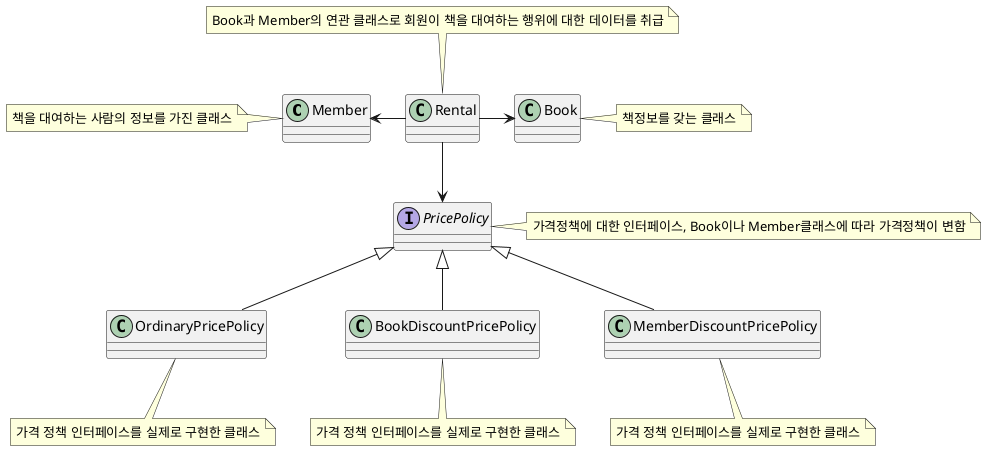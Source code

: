 @startuml
class Member
note left : 책을 대여하는 사람의 정보를 가진 클래스
class Rental
note top : Book과 Member의 연관 클래스로 회원이 책을 대여하는 행위에 대한 데이터를 취급
class Book
note right : 책정보를 갖는 클래스
interface PricePolicy
note right : 가격정책에 대한 인터페이스, Book이나 Member클래스에 따라 가격정책이 변함
class OrdinaryPricePolicy
note bottom : 가격 정책 인터페이스를 실제로 구현한 클래스
class BookDiscountPricePolicy
note bottom : 가격 정책 인터페이스를 실제로 구현한 클래스
class MemberDiscountPricePolicy
note bottom : 가격 정책 인터페이스를 실제로 구현한 클래스

Member <- Rental
Rental -> Book
Rental --> PricePolicy
PricePolicy <|-- OrdinaryPricePolicy
PricePolicy <|-- BookDiscountPricePolicy
PricePolicy <|-- MemberDiscountPricePolicy
@enduml